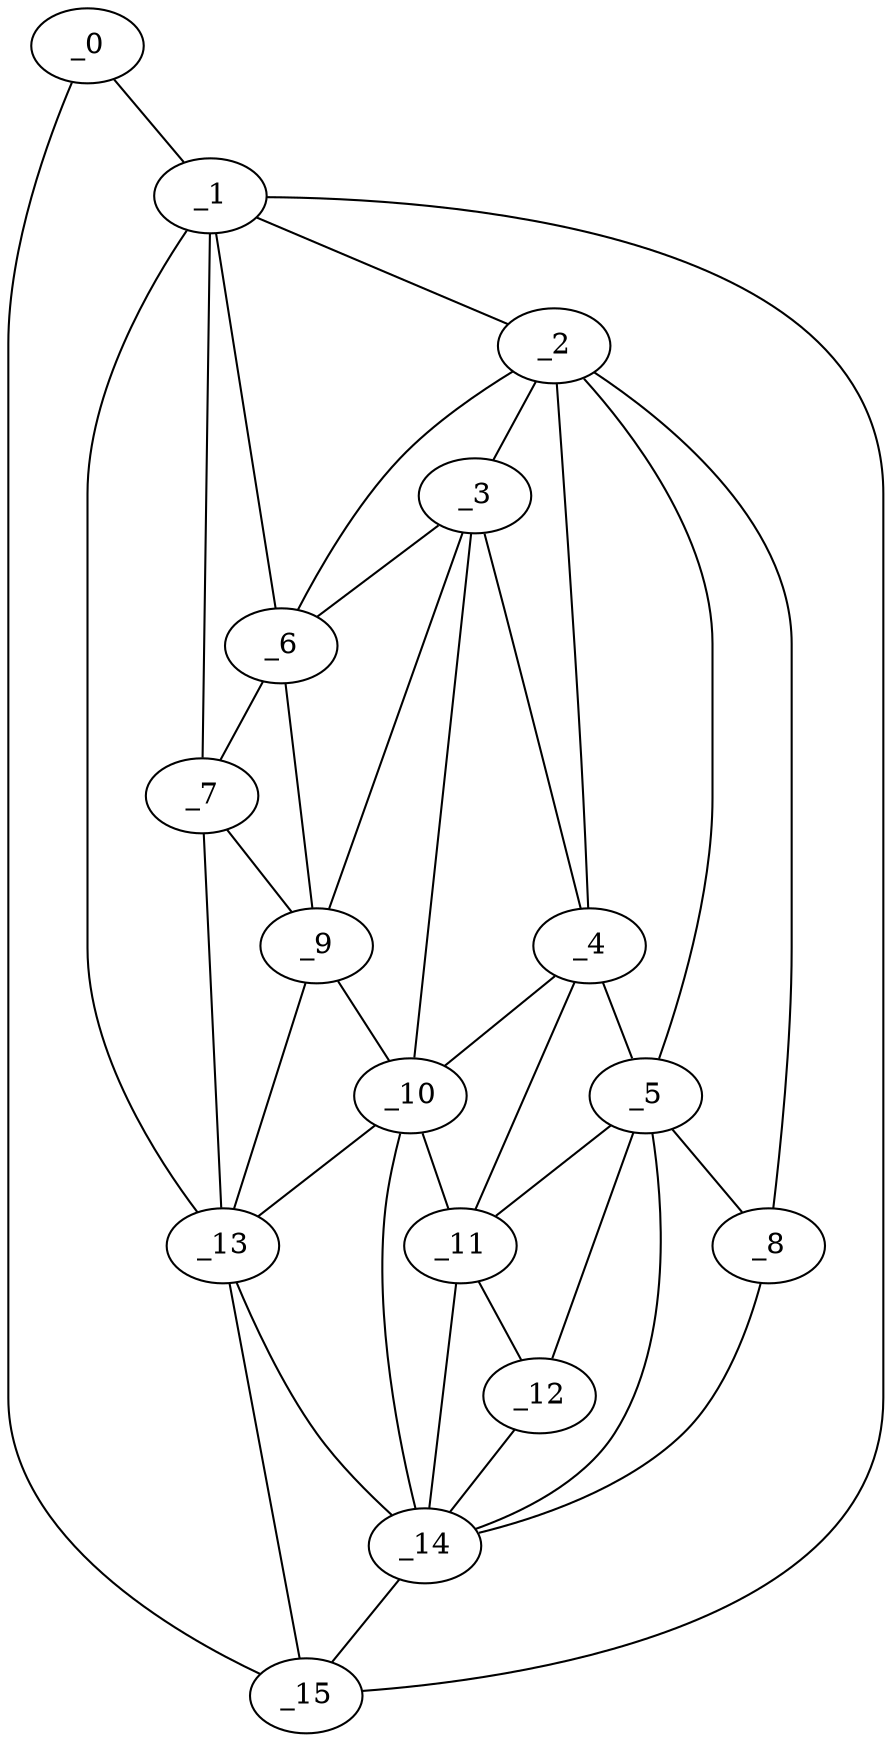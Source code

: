 graph "obj22__105.gxl" {
	_0	 [x=52,
		y=7];
	_1	 [x=52,
		y=16];
	_0 -- _1	 [valence=1];
	_15	 [x=81,
		y=6];
	_0 -- _15	 [valence=1];
	_2	 [x=52,
		y=124];
	_1 -- _2	 [valence=1];
	_6	 [x=72,
		y=71];
	_1 -- _6	 [valence=2];
	_7	 [x=74,
		y=60];
	_1 -- _7	 [valence=2];
	_13	 [x=80,
		y=56];
	_1 -- _13	 [valence=2];
	_1 -- _15	 [valence=2];
	_3	 [x=71,
		y=83];
	_2 -- _3	 [valence=2];
	_4	 [x=71,
		y=91];
	_2 -- _4	 [valence=2];
	_5	 [x=71,
		y=102];
	_2 -- _5	 [valence=2];
	_2 -- _6	 [valence=1];
	_8	 [x=76,
		y=122];
	_2 -- _8	 [valence=1];
	_3 -- _4	 [valence=2];
	_3 -- _6	 [valence=2];
	_9	 [x=79,
		y=71];
	_3 -- _9	 [valence=1];
	_10	 [x=79,
		y=87];
	_3 -- _10	 [valence=2];
	_4 -- _5	 [valence=2];
	_4 -- _10	 [valence=2];
	_11	 [x=79,
		y=98];
	_4 -- _11	 [valence=1];
	_5 -- _8	 [valence=2];
	_5 -- _11	 [valence=2];
	_12	 [x=79,
		y=104];
	_5 -- _12	 [valence=2];
	_14	 [x=80,
		y=117];
	_5 -- _14	 [valence=2];
	_6 -- _7	 [valence=1];
	_6 -- _9	 [valence=1];
	_7 -- _9	 [valence=2];
	_7 -- _13	 [valence=1];
	_8 -- _14	 [valence=1];
	_9 -- _10	 [valence=2];
	_9 -- _13	 [valence=1];
	_10 -- _11	 [valence=1];
	_10 -- _13	 [valence=1];
	_10 -- _14	 [valence=2];
	_11 -- _12	 [valence=1];
	_11 -- _14	 [valence=2];
	_12 -- _14	 [valence=2];
	_13 -- _14	 [valence=2];
	_13 -- _15	 [valence=1];
	_14 -- _15	 [valence=1];
}
